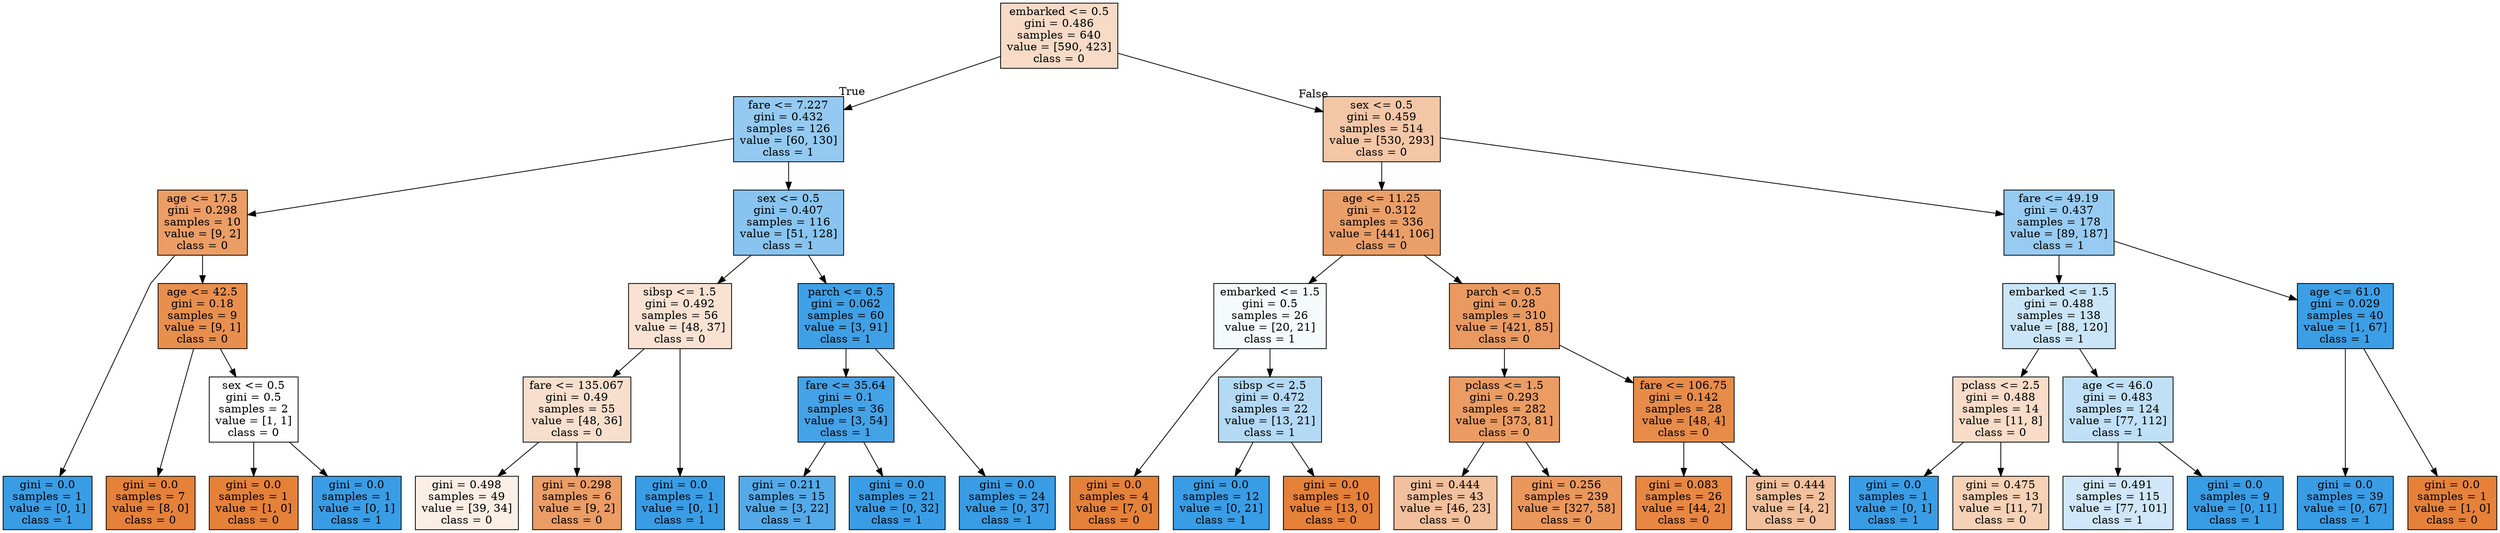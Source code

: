 digraph Tree {
node [shape=box, style="filled", color="black"] ;
graph [ranksep=equally, splines=polyline] ;
0 [label="embarked <= 0.5\ngini = 0.486\nsamples = 640\nvalue = [590, 423]\nclass = 0", fillcolor="#e5813948"] ;
1 [label="fare <= 7.227\ngini = 0.432\nsamples = 126\nvalue = [60, 130]\nclass = 1", fillcolor="#399de589"] ;
0 -> 1 [labeldistance=2.5, labelangle=45, headlabel="True"] ;
2 [label="age <= 17.5\ngini = 0.298\nsamples = 10\nvalue = [9, 2]\nclass = 0", fillcolor="#e58139c6"] ;
1 -> 2 ;
3 [label="gini = 0.0\nsamples = 1\nvalue = [0, 1]\nclass = 1", fillcolor="#399de5ff"] ;
2 -> 3 ;
4 [label="age <= 42.5\ngini = 0.18\nsamples = 9\nvalue = [9, 1]\nclass = 0", fillcolor="#e58139e3"] ;
2 -> 4 ;
5 [label="gini = 0.0\nsamples = 7\nvalue = [8, 0]\nclass = 0", fillcolor="#e58139ff"] ;
4 -> 5 ;
6 [label="sex <= 0.5\ngini = 0.5\nsamples = 2\nvalue = [1, 1]\nclass = 0", fillcolor="#e5813900"] ;
4 -> 6 ;
7 [label="gini = 0.0\nsamples = 1\nvalue = [1, 0]\nclass = 0", fillcolor="#e58139ff"] ;
6 -> 7 ;
8 [label="gini = 0.0\nsamples = 1\nvalue = [0, 1]\nclass = 1", fillcolor="#399de5ff"] ;
6 -> 8 ;
9 [label="sex <= 0.5\ngini = 0.407\nsamples = 116\nvalue = [51, 128]\nclass = 1", fillcolor="#399de599"] ;
1 -> 9 ;
10 [label="sibsp <= 1.5\ngini = 0.492\nsamples = 56\nvalue = [48, 37]\nclass = 0", fillcolor="#e581393a"] ;
9 -> 10 ;
11 [label="fare <= 135.067\ngini = 0.49\nsamples = 55\nvalue = [48, 36]\nclass = 0", fillcolor="#e5813940"] ;
10 -> 11 ;
12 [label="gini = 0.498\nsamples = 49\nvalue = [39, 34]\nclass = 0", fillcolor="#e5813921"] ;
11 -> 12 ;
13 [label="gini = 0.298\nsamples = 6\nvalue = [9, 2]\nclass = 0", fillcolor="#e58139c6"] ;
11 -> 13 ;
14 [label="gini = 0.0\nsamples = 1\nvalue = [0, 1]\nclass = 1", fillcolor="#399de5ff"] ;
10 -> 14 ;
15 [label="parch <= 0.5\ngini = 0.062\nsamples = 60\nvalue = [3, 91]\nclass = 1", fillcolor="#399de5f7"] ;
9 -> 15 ;
16 [label="fare <= 35.64\ngini = 0.1\nsamples = 36\nvalue = [3, 54]\nclass = 1", fillcolor="#399de5f1"] ;
15 -> 16 ;
17 [label="gini = 0.211\nsamples = 15\nvalue = [3, 22]\nclass = 1", fillcolor="#399de5dc"] ;
16 -> 17 ;
18 [label="gini = 0.0\nsamples = 21\nvalue = [0, 32]\nclass = 1", fillcolor="#399de5ff"] ;
16 -> 18 ;
19 [label="gini = 0.0\nsamples = 24\nvalue = [0, 37]\nclass = 1", fillcolor="#399de5ff"] ;
15 -> 19 ;
20 [label="sex <= 0.5\ngini = 0.459\nsamples = 514\nvalue = [530, 293]\nclass = 0", fillcolor="#e5813972"] ;
0 -> 20 [labeldistance=2.5, labelangle=-45, headlabel="False"] ;
21 [label="age <= 11.25\ngini = 0.312\nsamples = 336\nvalue = [441, 106]\nclass = 0", fillcolor="#e58139c2"] ;
20 -> 21 ;
22 [label="embarked <= 1.5\ngini = 0.5\nsamples = 26\nvalue = [20, 21]\nclass = 1", fillcolor="#399de50c"] ;
21 -> 22 ;
23 [label="gini = 0.0\nsamples = 4\nvalue = [7, 0]\nclass = 0", fillcolor="#e58139ff"] ;
22 -> 23 ;
24 [label="sibsp <= 2.5\ngini = 0.472\nsamples = 22\nvalue = [13, 21]\nclass = 1", fillcolor="#399de561"] ;
22 -> 24 ;
25 [label="gini = 0.0\nsamples = 12\nvalue = [0, 21]\nclass = 1", fillcolor="#399de5ff"] ;
24 -> 25 ;
26 [label="gini = 0.0\nsamples = 10\nvalue = [13, 0]\nclass = 0", fillcolor="#e58139ff"] ;
24 -> 26 ;
27 [label="parch <= 0.5\ngini = 0.28\nsamples = 310\nvalue = [421, 85]\nclass = 0", fillcolor="#e58139cc"] ;
21 -> 27 ;
28 [label="pclass <= 1.5\ngini = 0.293\nsamples = 282\nvalue = [373, 81]\nclass = 0", fillcolor="#e58139c8"] ;
27 -> 28 ;
29 [label="gini = 0.444\nsamples = 43\nvalue = [46, 23]\nclass = 0", fillcolor="#e581397f"] ;
28 -> 29 ;
30 [label="gini = 0.256\nsamples = 239\nvalue = [327, 58]\nclass = 0", fillcolor="#e58139d2"] ;
28 -> 30 ;
31 [label="fare <= 106.75\ngini = 0.142\nsamples = 28\nvalue = [48, 4]\nclass = 0", fillcolor="#e58139ea"] ;
27 -> 31 ;
32 [label="gini = 0.083\nsamples = 26\nvalue = [44, 2]\nclass = 0", fillcolor="#e58139f3"] ;
31 -> 32 ;
33 [label="gini = 0.444\nsamples = 2\nvalue = [4, 2]\nclass = 0", fillcolor="#e581397f"] ;
31 -> 33 ;
34 [label="fare <= 49.19\ngini = 0.437\nsamples = 178\nvalue = [89, 187]\nclass = 1", fillcolor="#399de586"] ;
20 -> 34 ;
35 [label="embarked <= 1.5\ngini = 0.488\nsamples = 138\nvalue = [88, 120]\nclass = 1", fillcolor="#399de544"] ;
34 -> 35 ;
36 [label="pclass <= 2.5\ngini = 0.488\nsamples = 14\nvalue = [11, 8]\nclass = 0", fillcolor="#e5813946"] ;
35 -> 36 ;
37 [label="gini = 0.0\nsamples = 1\nvalue = [0, 1]\nclass = 1", fillcolor="#399de5ff"] ;
36 -> 37 ;
38 [label="gini = 0.475\nsamples = 13\nvalue = [11, 7]\nclass = 0", fillcolor="#e581395d"] ;
36 -> 38 ;
39 [label="age <= 46.0\ngini = 0.483\nsamples = 124\nvalue = [77, 112]\nclass = 1", fillcolor="#399de550"] ;
35 -> 39 ;
40 [label="gini = 0.491\nsamples = 115\nvalue = [77, 101]\nclass = 1", fillcolor="#399de53d"] ;
39 -> 40 ;
41 [label="gini = 0.0\nsamples = 9\nvalue = [0, 11]\nclass = 1", fillcolor="#399de5ff"] ;
39 -> 41 ;
42 [label="age <= 61.0\ngini = 0.029\nsamples = 40\nvalue = [1, 67]\nclass = 1", fillcolor="#399de5fb"] ;
34 -> 42 ;
43 [label="gini = 0.0\nsamples = 39\nvalue = [0, 67]\nclass = 1", fillcolor="#399de5ff"] ;
42 -> 43 ;
44 [label="gini = 0.0\nsamples = 1\nvalue = [1, 0]\nclass = 0", fillcolor="#e58139ff"] ;
42 -> 44 ;
{rank=same ; 0} ;
{rank=same ; 1; 20} ;
{rank=same ; 2; 9; 21; 34} ;
{rank=same ; 4; 10; 15; 22; 27; 35; 42} ;
{rank=same ; 6; 11; 16; 24; 28; 31; 36; 39} ;
{rank=same ; 3; 5; 7; 8; 12; 13; 14; 17; 18; 19; 23; 25; 26; 29; 30; 32; 33; 37; 38; 40; 41; 43; 44} ;
}